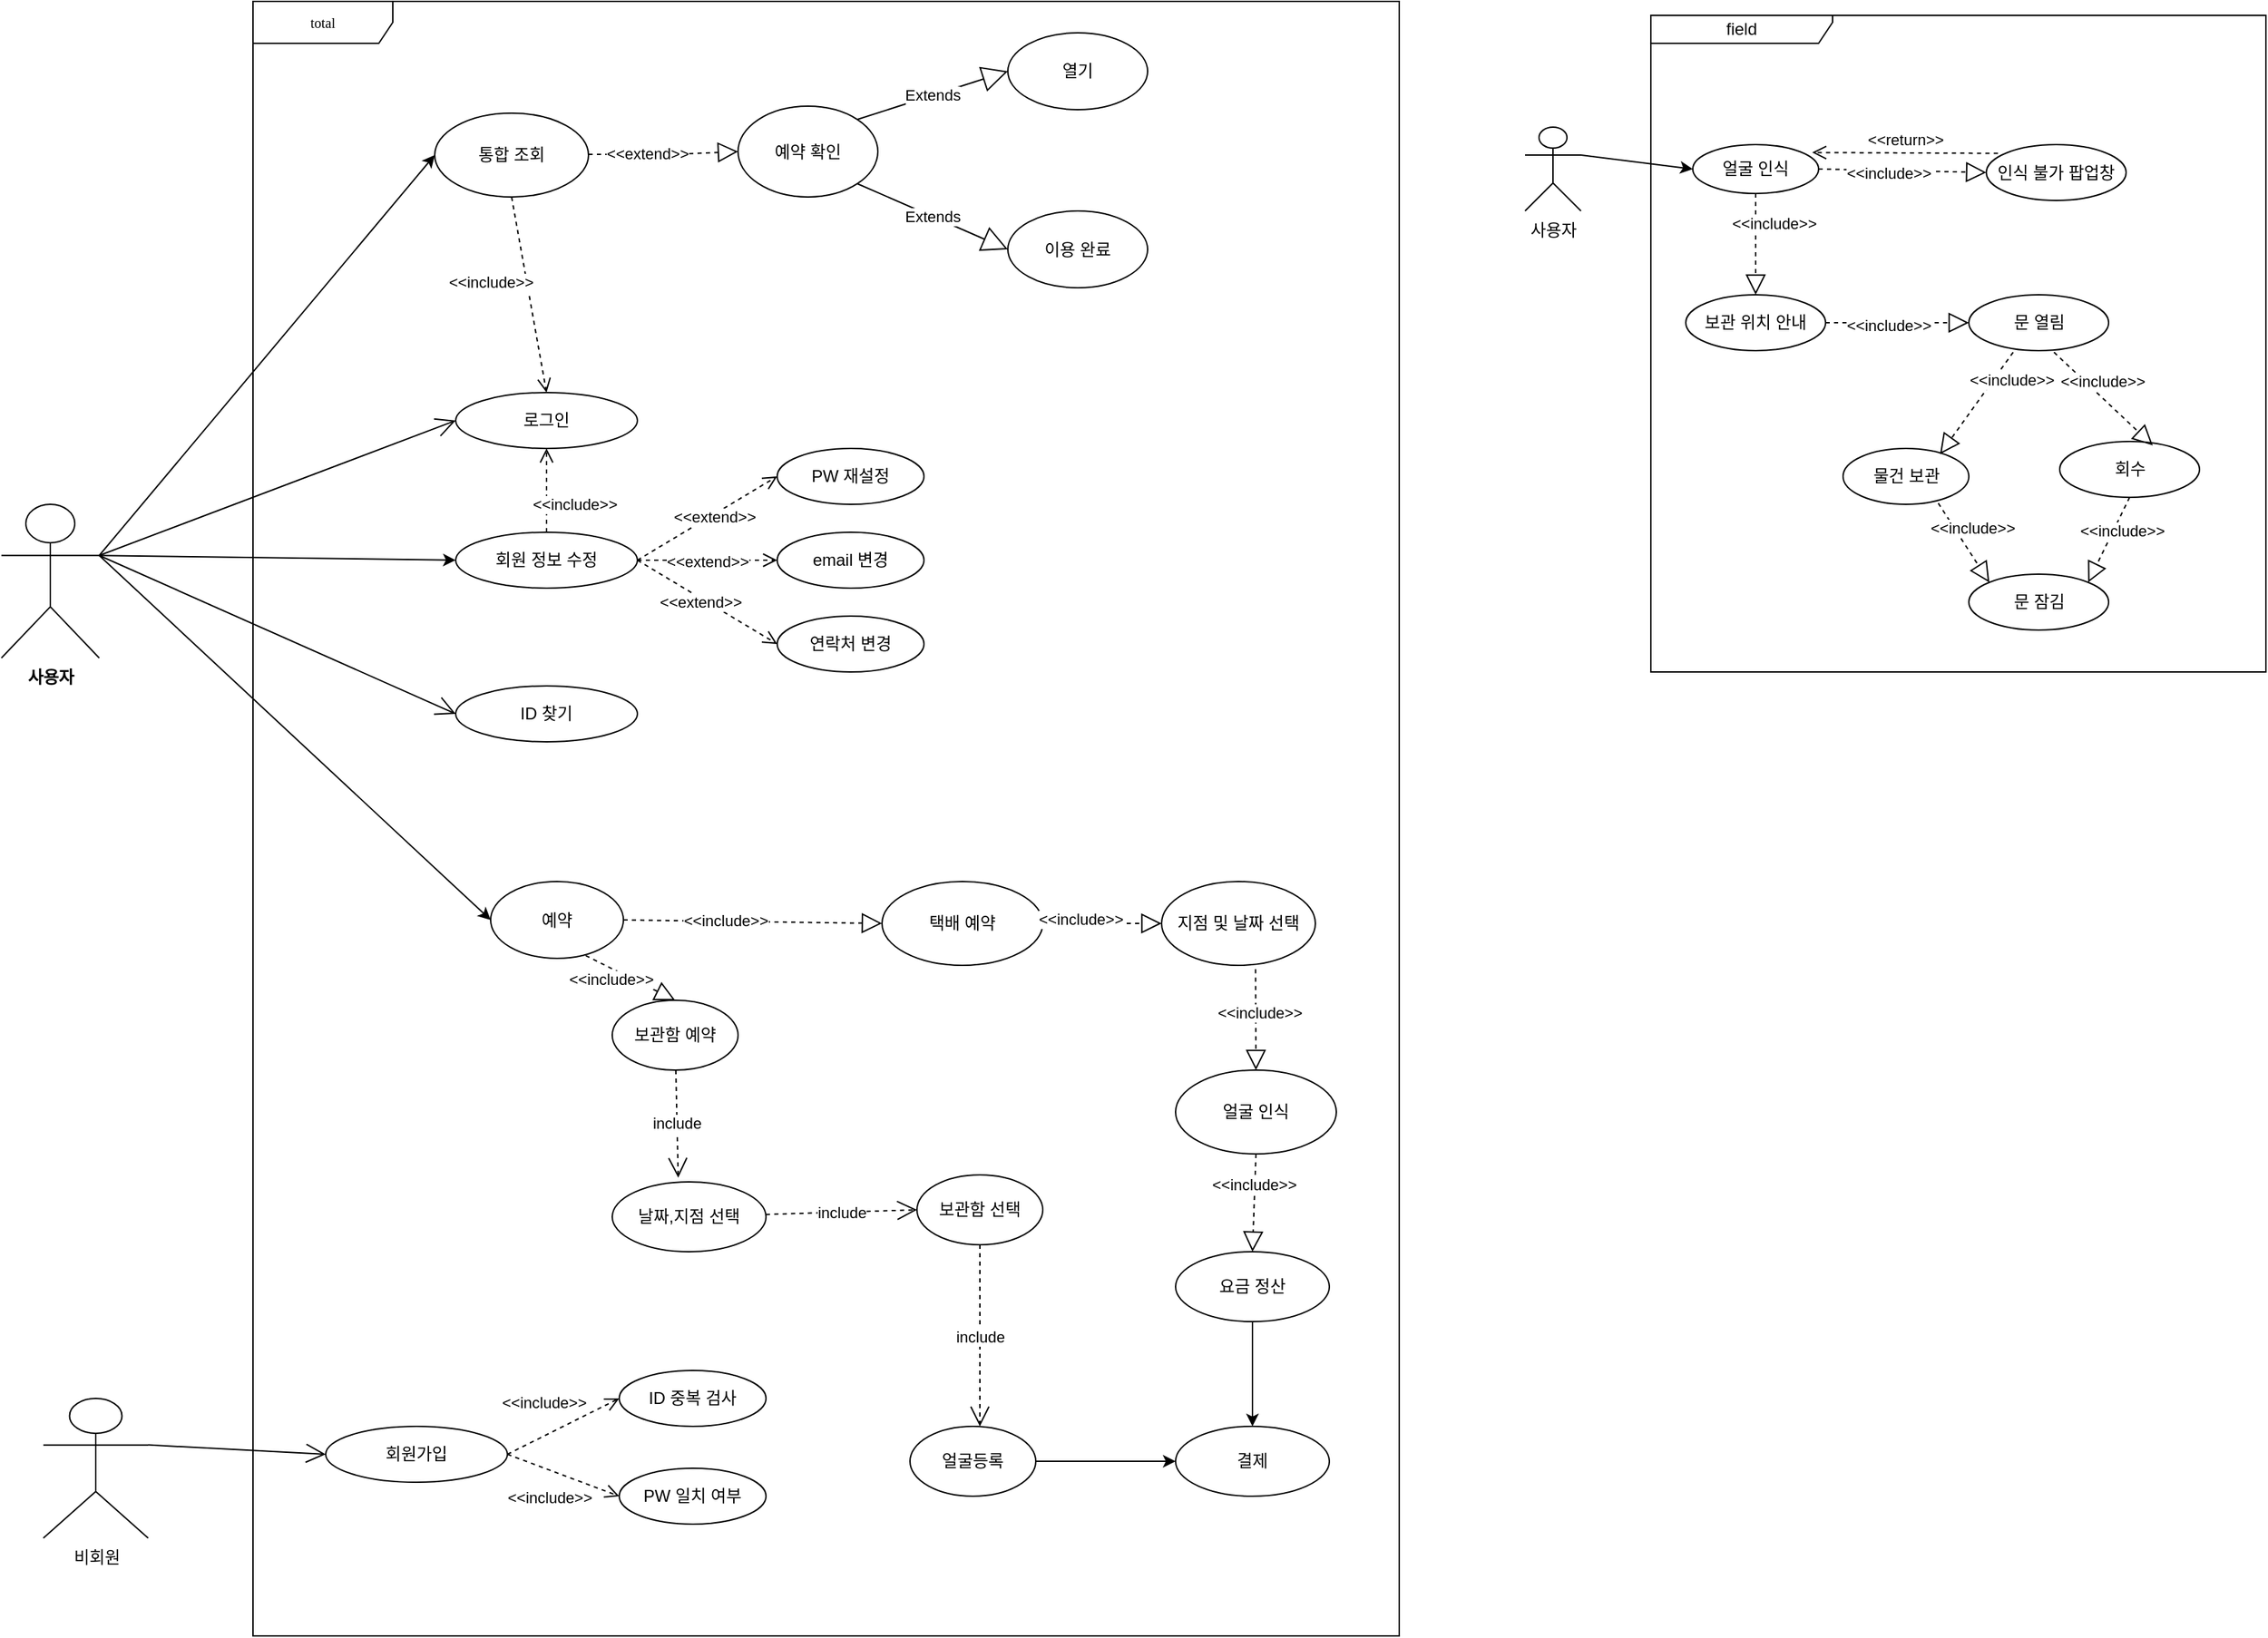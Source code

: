 <mxfile version="24.7.5">
  <diagram name="페이지-1" id="S3CkIOjQWecWKmC-TiUt">
    <mxGraphModel grid="1" page="1" gridSize="10" guides="1" tooltips="1" connect="1" arrows="1" fold="1" pageScale="1" pageWidth="827" pageHeight="1169" math="0" shadow="0">
      <root>
        <mxCell id="0" />
        <mxCell id="1" parent="0" />
        <UserObject label="total" link="&#xa;&lt;table data-sheets-baot=&quot;1&quot; data-sheets-root=&quot;1&quot; style=&quot;table-layout:fixed;font-size:10pt;font-family:Arial;width:0px;border-collapse:collapse;border:none&quot; border=&quot;1&quot; dir=&quot;ltr&quot; cellpadding=&quot;0&quot; cellspacing=&quot;0&quot; xmlns=&quot;http://www.w3.org/1999/xhtml&quot;&gt;&lt;colgroup&gt;&lt;col width=&quot;127&quot;&gt;&lt;col width=&quot;487&quot;&gt;&lt;/colgroup&gt;&lt;tbody&gt;&lt;tr style=&quot;height:21px;&quot;&gt;&lt;td style=&quot;overflow:hidden;padding:2px 3px 2px 3px;vertical-align:bottom;font-weight:bold;text-align:center;&quot;&gt;택배 예약&lt;/td&gt;&lt;td style=&quot;overflow:hidden;padding:2px 3px 2px 3px;vertical-align:bottom;font-weight:bold;text-align:center;&quot;&gt;택배를 예약할 수 있어야 한다.&lt;/td&gt;&lt;/tr&gt;&lt;/tbody&gt;&lt;/table&gt;&#xa;&#xa;" id="80gCG8L6xaOorSq-Qai8-1">
          <mxCell style="shape=umlFrame;whiteSpace=wrap;html=1;rounded=0;shadow=0;comic=0;labelBackgroundColor=none;strokeWidth=1;fontFamily=Verdana;fontSize=10;align=center;width=100;height=30;" vertex="1" parent="1">
            <mxGeometry x="-670" y="-310" width="820" height="1170" as="geometry" />
          </mxCell>
        </UserObject>
        <mxCell id="80gCG8L6xaOorSq-Qai8-2" value="사용자" style="shape=umlActor;verticalLabelPosition=bottom;verticalAlign=top;html=1;outlineConnect=0;fontStyle=1" vertex="1" parent="1">
          <mxGeometry x="-850" y="50" width="70" height="110" as="geometry" />
        </mxCell>
        <mxCell id="80gCG8L6xaOorSq-Qai8-5" value="택배 예약" style="ellipse;whiteSpace=wrap;html=1;" vertex="1" parent="1">
          <mxGeometry x="-220" y="320" width="115" height="60" as="geometry" />
        </mxCell>
        <mxCell id="80gCG8L6xaOorSq-Qai8-6" value="통합 조회" style="ellipse;whiteSpace=wrap;html=1;" vertex="1" parent="1">
          <mxGeometry x="-540" y="-230" width="110" height="60" as="geometry" />
        </mxCell>
        <mxCell id="80gCG8L6xaOorSq-Qai8-7" value="" style="endArrow=block;dashed=1;endFill=0;endSize=12;html=1;rounded=0;entryX=0;entryY=0.5;entryDx=0;entryDy=0;" edge="1" parent="1" target="80gCG8L6xaOorSq-Qai8-41">
          <mxGeometry width="160" relative="1" as="geometry">
            <mxPoint x="-430" y="-200.5" as="sourcePoint" />
            <mxPoint x="-320" y="-200.5" as="targetPoint" />
            <Array as="points">
              <mxPoint x="-370" y="-200.5" />
            </Array>
          </mxGeometry>
        </mxCell>
        <mxCell id="80gCG8L6xaOorSq-Qai8-8" value="&amp;lt;&amp;lt;extend&amp;gt;&amp;gt;" style="edgeLabel;html=1;align=center;verticalAlign=middle;resizable=0;points=[];" vertex="1" connectable="0" parent="80gCG8L6xaOorSq-Qai8-7">
          <mxGeometry x="0.047" y="1" relative="1" as="geometry">
            <mxPoint x="-14" as="offset" />
          </mxGeometry>
        </mxCell>
        <mxCell id="80gCG8L6xaOorSq-Qai8-9" value="지점 및 날짜 선택" style="ellipse;whiteSpace=wrap;html=1;" vertex="1" parent="1">
          <mxGeometry x="-20" y="320" width="110" height="60" as="geometry" />
        </mxCell>
        <mxCell id="80gCG8L6xaOorSq-Qai8-11" value="요금 정산" style="ellipse;whiteSpace=wrap;html=1;" vertex="1" parent="1">
          <mxGeometry x="-10" y="585" width="110" height="50" as="geometry" />
        </mxCell>
        <mxCell id="80gCG8L6xaOorSq-Qai8-12" value="결제" style="ellipse;whiteSpace=wrap;html=1;" vertex="1" parent="1">
          <mxGeometry x="-10" y="710" width="110" height="50" as="geometry" />
        </mxCell>
        <mxCell id="80gCG8L6xaOorSq-Qai8-13" value="" style="endArrow=classic;html=1;rounded=0;entryX=0;entryY=0.5;entryDx=0;entryDy=0;exitX=1;exitY=0.333;exitDx=0;exitDy=0;exitPerimeter=0;" edge="1" parent="1" source="80gCG8L6xaOorSq-Qai8-2" target="80gCG8L6xaOorSq-Qai8-6">
          <mxGeometry width="50" height="50" relative="1" as="geometry">
            <mxPoint x="-750" y="110" as="sourcePoint" />
            <mxPoint x="-570" y="180" as="targetPoint" />
          </mxGeometry>
        </mxCell>
        <mxCell id="80gCG8L6xaOorSq-Qai8-14" value="" style="endArrow=classic;html=1;rounded=0;entryX=0;entryY=0.5;entryDx=0;entryDy=0;exitX=1;exitY=0.333;exitDx=0;exitDy=0;exitPerimeter=0;" edge="1" parent="1" source="80gCG8L6xaOorSq-Qai8-2" target="80gCG8L6xaOorSq-Qai8-120">
          <mxGeometry width="50" height="50" relative="1" as="geometry">
            <mxPoint x="-740" y="140" as="sourcePoint" />
            <mxPoint x="-230" y="220" as="targetPoint" />
          </mxGeometry>
        </mxCell>
        <mxCell id="80gCG8L6xaOorSq-Qai8-15" value="" style="endArrow=classic;html=1;rounded=0;entryX=0;entryY=0.5;entryDx=0;entryDy=0;exitX=1;exitY=0.333;exitDx=0;exitDy=0;exitPerimeter=0;" edge="1" parent="1" source="80gCG8L6xaOorSq-Qai8-2" target="80gCG8L6xaOorSq-Qai8-100">
          <mxGeometry width="50" height="50" relative="1" as="geometry">
            <mxPoint x="-760" y="70" as="sourcePoint" />
            <mxPoint x="-750" y="653.33" as="targetPoint" />
          </mxGeometry>
        </mxCell>
        <mxCell id="80gCG8L6xaOorSq-Qai8-16" value="" style="endArrow=block;dashed=1;endFill=0;endSize=12;html=1;rounded=0;exitX=1;exitY=0.5;exitDx=0;exitDy=0;entryX=0;entryY=0.5;entryDx=0;entryDy=0;" edge="1" parent="1" source="80gCG8L6xaOorSq-Qai8-5" target="80gCG8L6xaOorSq-Qai8-9">
          <mxGeometry width="160" relative="1" as="geometry">
            <mxPoint x="60" y="460" as="sourcePoint" />
            <mxPoint x="220" y="460" as="targetPoint" />
          </mxGeometry>
        </mxCell>
        <mxCell id="80gCG8L6xaOorSq-Qai8-17" value="&amp;lt;&amp;lt;include&amp;gt;&amp;gt;" style="edgeLabel;html=1;align=center;verticalAlign=middle;resizable=0;points=[];" vertex="1" connectable="0" parent="80gCG8L6xaOorSq-Qai8-16">
          <mxGeometry x="-0.382" y="3" relative="1" as="geometry">
            <mxPoint as="offset" />
          </mxGeometry>
        </mxCell>
        <mxCell id="80gCG8L6xaOorSq-Qai8-22" value="" style="endArrow=block;dashed=1;endFill=0;endSize=12;html=1;rounded=0;exitX=0.611;exitY=1.046;exitDx=0;exitDy=0;exitPerimeter=0;" edge="1" parent="1" source="80gCG8L6xaOorSq-Qai8-9" target="80gCG8L6xaOorSq-Qai8-29">
          <mxGeometry width="160" relative="1" as="geometry">
            <mxPoint x="60" y="490" as="sourcePoint" />
            <mxPoint x="130" y="450" as="targetPoint" />
          </mxGeometry>
        </mxCell>
        <mxCell id="80gCG8L6xaOorSq-Qai8-23" value="&amp;lt;&amp;lt;include&amp;gt;&amp;gt;" style="edgeLabel;html=1;align=center;verticalAlign=middle;resizable=0;points=[];" vertex="1" connectable="0" parent="80gCG8L6xaOorSq-Qai8-22">
          <mxGeometry x="-0.152" y="2" relative="1" as="geometry">
            <mxPoint as="offset" />
          </mxGeometry>
        </mxCell>
        <mxCell id="80gCG8L6xaOorSq-Qai8-29" value="얼굴 인식" style="ellipse;whiteSpace=wrap;html=1;" vertex="1" parent="1">
          <mxGeometry x="-10" y="455" width="115" height="60" as="geometry" />
        </mxCell>
        <mxCell id="80gCG8L6xaOorSq-Qai8-32" value="" style="endArrow=block;dashed=1;endFill=0;endSize=12;html=1;rounded=0;entryX=0.5;entryY=0;entryDx=0;entryDy=0;exitX=0.5;exitY=1;exitDx=0;exitDy=0;" edge="1" parent="1" source="80gCG8L6xaOorSq-Qai8-29" target="80gCG8L6xaOorSq-Qai8-11">
          <mxGeometry width="160" relative="1" as="geometry">
            <mxPoint x="140" y="510" as="sourcePoint" />
            <mxPoint x="29.62" y="610" as="targetPoint" />
          </mxGeometry>
        </mxCell>
        <mxCell id="80gCG8L6xaOorSq-Qai8-33" value="&amp;lt;&amp;lt;include&amp;gt;&amp;gt;" style="edgeLabel;html=1;align=center;verticalAlign=middle;resizable=0;points=[];" connectable="0" vertex="1" parent="80gCG8L6xaOorSq-Qai8-32">
          <mxGeometry x="-0.389" y="-1" relative="1" as="geometry">
            <mxPoint as="offset" />
          </mxGeometry>
        </mxCell>
        <mxCell id="80gCG8L6xaOorSq-Qai8-36" value="보관함 예약" style="ellipse;whiteSpace=wrap;html=1;" vertex="1" parent="1">
          <mxGeometry x="-413.0" y="405" width="90" height="50" as="geometry" />
        </mxCell>
        <mxCell id="80gCG8L6xaOorSq-Qai8-37" value="얼굴등록" style="ellipse;whiteSpace=wrap;html=1;" vertex="1" parent="1">
          <mxGeometry x="-200" y="710" width="90" height="50" as="geometry" />
        </mxCell>
        <mxCell id="80gCG8L6xaOorSq-Qai8-38" value="include" style="endArrow=open;endSize=12;dashed=1;html=1;rounded=0;entryX=0.429;entryY=-0.06;entryDx=0;entryDy=0;entryPerimeter=0;" edge="1" parent="1" source="80gCG8L6xaOorSq-Qai8-36" target="80gCG8L6xaOorSq-Qai8-44">
          <mxGeometry width="160" relative="1" as="geometry">
            <mxPoint x="-403.18" y="579.822" as="sourcePoint" />
            <mxPoint x="-510" y="550" as="targetPoint" />
          </mxGeometry>
        </mxCell>
        <mxCell id="80gCG8L6xaOorSq-Qai8-39" value="보관함 선택" style="ellipse;whiteSpace=wrap;html=1;" vertex="1" parent="1">
          <mxGeometry x="-195" y="530" width="90" height="50" as="geometry" />
        </mxCell>
        <mxCell id="80gCG8L6xaOorSq-Qai8-41" value="예약 확인" style="ellipse;whiteSpace=wrap;html=1;" vertex="1" parent="1">
          <mxGeometry x="-323" y="-235" width="100" height="65" as="geometry" />
        </mxCell>
        <mxCell id="80gCG8L6xaOorSq-Qai8-42" value="열기" style="ellipse;whiteSpace=wrap;html=1;" vertex="1" parent="1">
          <mxGeometry x="-130" y="-287.5" width="100" height="55" as="geometry" />
        </mxCell>
        <mxCell id="80gCG8L6xaOorSq-Qai8-43" value="이용 완료" style="ellipse;whiteSpace=wrap;html=1;" vertex="1" parent="1">
          <mxGeometry x="-130" y="-160" width="100" height="55" as="geometry" />
        </mxCell>
        <mxCell id="80gCG8L6xaOorSq-Qai8-44" value="날짜,지점 선택" style="ellipse;whiteSpace=wrap;html=1;" vertex="1" parent="1">
          <mxGeometry x="-413" y="535" width="110" height="50" as="geometry" />
        </mxCell>
        <mxCell id="80gCG8L6xaOorSq-Qai8-45" value="Extends" style="endArrow=block;endSize=16;endFill=0;html=1;rounded=0;exitX=1;exitY=0;exitDx=0;exitDy=0;entryX=0;entryY=0.5;entryDx=0;entryDy=0;" edge="1" parent="1" source="80gCG8L6xaOorSq-Qai8-41" target="80gCG8L6xaOorSq-Qai8-42">
          <mxGeometry width="160" relative="1" as="geometry">
            <mxPoint x="-113" y="-245.09" as="sourcePoint" />
            <mxPoint x="47" y="-190.09" as="targetPoint" />
          </mxGeometry>
        </mxCell>
        <mxCell id="80gCG8L6xaOorSq-Qai8-46" value="Extends" style="endArrow=block;endSize=16;endFill=0;html=1;rounded=0;exitX=1;exitY=1;exitDx=0;exitDy=0;entryX=0;entryY=0.5;entryDx=0;entryDy=0;" edge="1" parent="1" source="80gCG8L6xaOorSq-Qai8-41" target="80gCG8L6xaOorSq-Qai8-43">
          <mxGeometry width="160" relative="1" as="geometry">
            <mxPoint x="-113" y="-245.09" as="sourcePoint" />
            <mxPoint x="-151.5" y="-134.905" as="targetPoint" />
          </mxGeometry>
        </mxCell>
        <mxCell id="80gCG8L6xaOorSq-Qai8-47" value="include" style="endArrow=open;endSize=12;dashed=1;html=1;rounded=0;entryX=0;entryY=0.5;entryDx=0;entryDy=0;" edge="1" parent="1" source="80gCG8L6xaOorSq-Qai8-44" target="80gCG8L6xaOorSq-Qai8-39">
          <mxGeometry width="160" relative="1" as="geometry">
            <mxPoint x="-470" y="600" as="sourcePoint" />
            <mxPoint x="-200" y="550" as="targetPoint" />
          </mxGeometry>
        </mxCell>
        <mxCell id="80gCG8L6xaOorSq-Qai8-48" value="include" style="endArrow=open;endSize=12;dashed=1;html=1;rounded=0;exitX=0.5;exitY=1;exitDx=0;exitDy=0;" edge="1" parent="1" source="80gCG8L6xaOorSq-Qai8-39">
          <mxGeometry x="0.009" width="160" relative="1" as="geometry">
            <mxPoint x="-229" y="635" as="sourcePoint" />
            <mxPoint x="-150" y="710" as="targetPoint" />
            <mxPoint as="offset" />
          </mxGeometry>
        </mxCell>
        <mxCell id="80gCG8L6xaOorSq-Qai8-51" value="field" style="shape=umlFrame;whiteSpace=wrap;html=1;pointerEvents=0;width=130;height=20;" vertex="1" parent="1">
          <mxGeometry x="330" y="-300" width="440" height="470" as="geometry" />
        </mxCell>
        <mxCell id="80gCG8L6xaOorSq-Qai8-52" value="사용자" style="shape=umlActor;verticalLabelPosition=bottom;verticalAlign=top;html=1;" vertex="1" parent="1">
          <mxGeometry x="240" y="-220" width="40" height="60" as="geometry" />
        </mxCell>
        <mxCell id="80gCG8L6xaOorSq-Qai8-53" value="얼굴 인식" style="ellipse;whiteSpace=wrap;html=1;" vertex="1" parent="1">
          <mxGeometry x="360" y="-207.5" width="90" height="35" as="geometry" />
        </mxCell>
        <mxCell id="80gCG8L6xaOorSq-Qai8-54" value="인식 불가 팝업창" style="ellipse;whiteSpace=wrap;html=1;" vertex="1" parent="1">
          <mxGeometry x="570" y="-207.5" width="100" height="40" as="geometry" />
        </mxCell>
        <mxCell id="80gCG8L6xaOorSq-Qai8-55" value="문 열림" style="ellipse;whiteSpace=wrap;html=1;" vertex="1" parent="1">
          <mxGeometry x="557.5" y="-100" width="100" height="40" as="geometry" />
        </mxCell>
        <mxCell id="80gCG8L6xaOorSq-Qai8-56" value="문 잠김" style="ellipse;whiteSpace=wrap;html=1;" vertex="1" parent="1">
          <mxGeometry x="557.5" y="100" width="100" height="40" as="geometry" />
        </mxCell>
        <mxCell id="80gCG8L6xaOorSq-Qai8-57" value="회수" style="ellipse;whiteSpace=wrap;html=1;" vertex="1" parent="1">
          <mxGeometry x="622.5" y="5" width="100" height="40" as="geometry" />
        </mxCell>
        <mxCell id="80gCG8L6xaOorSq-Qai8-58" value="보관 위치 안내" style="ellipse;whiteSpace=wrap;html=1;" vertex="1" parent="1">
          <mxGeometry x="355" y="-100" width="100" height="40" as="geometry" />
        </mxCell>
        <mxCell id="80gCG8L6xaOorSq-Qai8-59" value="" style="endArrow=block;dashed=1;endFill=0;endSize=12;html=1;rounded=0;exitX=1;exitY=0.5;exitDx=0;exitDy=0;entryX=0;entryY=0.5;entryDx=0;entryDy=0;" edge="1" parent="1" source="80gCG8L6xaOorSq-Qai8-53" target="80gCG8L6xaOorSq-Qai8-54">
          <mxGeometry width="160" relative="1" as="geometry">
            <mxPoint x="430" y="-60" as="sourcePoint" />
            <mxPoint x="590" y="-60" as="targetPoint" />
          </mxGeometry>
        </mxCell>
        <mxCell id="80gCG8L6xaOorSq-Qai8-60" value="&amp;lt;&amp;lt;include&amp;gt;&amp;gt;" style="edgeLabel;html=1;align=center;verticalAlign=middle;resizable=0;points=[];" connectable="0" vertex="1" parent="80gCG8L6xaOorSq-Qai8-59">
          <mxGeometry x="-0.418" y="-2" relative="1" as="geometry">
            <mxPoint x="15" as="offset" />
          </mxGeometry>
        </mxCell>
        <mxCell id="80gCG8L6xaOorSq-Qai8-61" value="&amp;lt;&amp;lt;return&amp;gt;&amp;gt;" style="html=1;verticalAlign=bottom;endArrow=open;dashed=1;endSize=8;curved=0;rounded=0;entryX=0.949;entryY=0.162;entryDx=0;entryDy=0;entryPerimeter=0;exitX=0.083;exitY=0.157;exitDx=0;exitDy=0;exitPerimeter=0;" edge="1" parent="1" source="80gCG8L6xaOorSq-Qai8-54" target="80gCG8L6xaOorSq-Qai8-53">
          <mxGeometry x="-0.004" relative="1" as="geometry">
            <mxPoint x="580" y="-206" as="sourcePoint" />
            <mxPoint x="470" y="-60" as="targetPoint" />
            <mxPoint as="offset" />
          </mxGeometry>
        </mxCell>
        <mxCell id="80gCG8L6xaOorSq-Qai8-62" value="" style="endArrow=block;dashed=1;endFill=0;endSize=12;html=1;rounded=0;exitX=0.5;exitY=1;exitDx=0;exitDy=0;entryX=0.5;entryY=0;entryDx=0;entryDy=0;" edge="1" parent="1" source="80gCG8L6xaOorSq-Qai8-53" target="80gCG8L6xaOorSq-Qai8-58">
          <mxGeometry width="160" relative="1" as="geometry">
            <mxPoint x="460" y="-180" as="sourcePoint" />
            <mxPoint x="580" y="-177" as="targetPoint" />
          </mxGeometry>
        </mxCell>
        <mxCell id="80gCG8L6xaOorSq-Qai8-63" value="&amp;lt;&amp;lt;include&amp;gt;&amp;gt;" style="edgeLabel;html=1;align=center;verticalAlign=middle;resizable=0;points=[];" connectable="0" vertex="1" parent="80gCG8L6xaOorSq-Qai8-62">
          <mxGeometry x="-0.418" y="-2" relative="1" as="geometry">
            <mxPoint x="15" as="offset" />
          </mxGeometry>
        </mxCell>
        <mxCell id="80gCG8L6xaOorSq-Qai8-64" value="" style="endArrow=block;dashed=1;endFill=0;endSize=12;html=1;rounded=0;exitX=1;exitY=0.5;exitDx=0;exitDy=0;entryX=0;entryY=0.5;entryDx=0;entryDy=0;" edge="1" parent="1" source="80gCG8L6xaOorSq-Qai8-58" target="80gCG8L6xaOorSq-Qai8-55">
          <mxGeometry width="160" relative="1" as="geometry">
            <mxPoint x="470" y="-170" as="sourcePoint" />
            <mxPoint x="590" y="-167" as="targetPoint" />
          </mxGeometry>
        </mxCell>
        <mxCell id="80gCG8L6xaOorSq-Qai8-65" value="&amp;lt;&amp;lt;include&amp;gt;&amp;gt;" style="edgeLabel;html=1;align=center;verticalAlign=middle;resizable=0;points=[];" connectable="0" vertex="1" parent="80gCG8L6xaOorSq-Qai8-64">
          <mxGeometry x="-0.418" y="-2" relative="1" as="geometry">
            <mxPoint x="15" as="offset" />
          </mxGeometry>
        </mxCell>
        <mxCell id="80gCG8L6xaOorSq-Qai8-66" value="" style="endArrow=block;dashed=1;endFill=0;endSize=12;html=1;rounded=0;entryX=0.666;entryY=0.071;entryDx=0;entryDy=0;exitX=0.609;exitY=1.029;exitDx=0;exitDy=0;entryPerimeter=0;exitPerimeter=0;" edge="1" parent="1" source="80gCG8L6xaOorSq-Qai8-55" target="80gCG8L6xaOorSq-Qai8-57">
          <mxGeometry width="160" relative="1" as="geometry">
            <mxPoint x="612.5" y="-50" as="sourcePoint" />
            <mxPoint x="600" y="-157" as="targetPoint" />
          </mxGeometry>
        </mxCell>
        <mxCell id="80gCG8L6xaOorSq-Qai8-67" value="&amp;lt;&amp;lt;include&amp;gt;&amp;gt;" style="edgeLabel;html=1;align=center;verticalAlign=middle;resizable=0;points=[];" connectable="0" vertex="1" parent="80gCG8L6xaOorSq-Qai8-66">
          <mxGeometry x="-0.418" y="-2" relative="1" as="geometry">
            <mxPoint x="15" as="offset" />
          </mxGeometry>
        </mxCell>
        <mxCell id="80gCG8L6xaOorSq-Qai8-68" value="" style="endArrow=block;dashed=1;endFill=0;endSize=12;html=1;rounded=0;exitX=0.5;exitY=1;exitDx=0;exitDy=0;entryX=1;entryY=0;entryDx=0;entryDy=0;" edge="1" parent="1" source="80gCG8L6xaOorSq-Qai8-57" target="80gCG8L6xaOorSq-Qai8-56">
          <mxGeometry width="160" relative="1" as="geometry">
            <mxPoint x="490" y="-150" as="sourcePoint" />
            <mxPoint x="610" y="-147" as="targetPoint" />
          </mxGeometry>
        </mxCell>
        <mxCell id="80gCG8L6xaOorSq-Qai8-69" value="&amp;lt;&amp;lt;include&amp;gt;&amp;gt;" style="edgeLabel;html=1;align=center;verticalAlign=middle;resizable=0;points=[];" connectable="0" vertex="1" parent="80gCG8L6xaOorSq-Qai8-68">
          <mxGeometry x="-0.418" y="-2" relative="1" as="geometry">
            <mxPoint x="5" y="7" as="offset" />
          </mxGeometry>
        </mxCell>
        <mxCell id="80gCG8L6xaOorSq-Qai8-70" value="" style="endArrow=classic;html=1;rounded=0;exitX=1;exitY=0.333;exitDx=0;exitDy=0;exitPerimeter=0;entryX=0;entryY=0.5;entryDx=0;entryDy=0;" edge="1" parent="1" source="80gCG8L6xaOorSq-Qai8-52" target="80gCG8L6xaOorSq-Qai8-53">
          <mxGeometry width="50" height="50" relative="1" as="geometry">
            <mxPoint x="580" y="20" as="sourcePoint" />
            <mxPoint x="630" y="-30" as="targetPoint" />
          </mxGeometry>
        </mxCell>
        <mxCell id="80gCG8L6xaOorSq-Qai8-91" value="비회원" style="shape=umlActor;verticalLabelPosition=bottom;verticalAlign=top;html=1;" vertex="1" parent="1">
          <mxGeometry x="-820" y="690" width="75" height="100" as="geometry" />
        </mxCell>
        <mxCell id="80gCG8L6xaOorSq-Qai8-93" value="회원가입" style="ellipse;whiteSpace=wrap;html=1;" vertex="1" parent="1">
          <mxGeometry x="-618" y="710" width="130" height="40" as="geometry" />
        </mxCell>
        <mxCell id="80gCG8L6xaOorSq-Qai8-94" value="ID 중복 검사" style="ellipse;whiteSpace=wrap;html=1;" vertex="1" parent="1">
          <mxGeometry x="-408" y="670" width="105" height="40" as="geometry" />
        </mxCell>
        <mxCell id="80gCG8L6xaOorSq-Qai8-95" value="PW 일치 여부" style="ellipse;whiteSpace=wrap;html=1;" vertex="1" parent="1">
          <mxGeometry x="-408" y="740" width="105" height="40" as="geometry" />
        </mxCell>
        <mxCell id="80gCG8L6xaOorSq-Qai8-96" value="&amp;lt;&amp;lt;include&amp;gt;&amp;gt;" style="html=1;verticalAlign=bottom;endArrow=open;dashed=1;endSize=8;curved=0;rounded=0;exitX=1;exitY=0.5;exitDx=0;exitDy=0;entryX=0;entryY=0.5;entryDx=0;entryDy=0;" edge="1" parent="1" source="80gCG8L6xaOorSq-Qai8-93" target="80gCG8L6xaOorSq-Qai8-94">
          <mxGeometry x="-0.2" y="13" relative="1" as="geometry">
            <mxPoint x="-388" y="850" as="sourcePoint" />
            <mxPoint x="-468" y="850" as="targetPoint" />
            <mxPoint as="offset" />
          </mxGeometry>
        </mxCell>
        <mxCell id="80gCG8L6xaOorSq-Qai8-97" value="&amp;lt;&amp;lt;include&amp;gt;&amp;gt;" style="html=1;verticalAlign=bottom;endArrow=open;dashed=1;endSize=8;curved=0;rounded=0;exitX=1;exitY=0.5;exitDx=0;exitDy=0;entryX=0;entryY=0.5;entryDx=0;entryDy=0;" edge="1" parent="1" source="80gCG8L6xaOorSq-Qai8-93">
          <mxGeometry x="-0.014" y="-27" relative="1" as="geometry">
            <mxPoint x="-488" y="800" as="sourcePoint" />
            <mxPoint x="-408" y="760" as="targetPoint" />
            <mxPoint as="offset" />
          </mxGeometry>
        </mxCell>
        <mxCell id="80gCG8L6xaOorSq-Qai8-100" value="회원 정보 수정" style="ellipse;whiteSpace=wrap;html=1;" vertex="1" parent="1">
          <mxGeometry x="-525" y="70" width="130" height="40" as="geometry" />
        </mxCell>
        <mxCell id="80gCG8L6xaOorSq-Qai8-102" value="ID 찾기" style="ellipse;whiteSpace=wrap;html=1;" vertex="1" parent="1">
          <mxGeometry x="-525" y="180" width="130" height="40" as="geometry" />
        </mxCell>
        <mxCell id="80gCG8L6xaOorSq-Qai8-103" value="PW 재설정" style="ellipse;whiteSpace=wrap;html=1;" vertex="1" parent="1">
          <mxGeometry x="-295" y="10" width="105" height="40" as="geometry" />
        </mxCell>
        <mxCell id="80gCG8L6xaOorSq-Qai8-104" value="&amp;lt;&amp;lt;extend&amp;gt;&amp;gt;" style="html=1;verticalAlign=bottom;endArrow=open;dashed=1;endSize=8;curved=0;rounded=0;exitX=1;exitY=0.5;exitDx=0;exitDy=0;entryX=0;entryY=0.5;entryDx=0;entryDy=0;" edge="1" parent="1" source="80gCG8L6xaOorSq-Qai8-100" target="80gCG8L6xaOorSq-Qai8-103">
          <mxGeometry y="-10" relative="1" as="geometry">
            <mxPoint x="-385" y="100" as="sourcePoint" />
            <mxPoint x="-305" y="40" as="targetPoint" />
            <mxPoint as="offset" />
          </mxGeometry>
        </mxCell>
        <mxCell id="80gCG8L6xaOorSq-Qai8-105" value="email 변경" style="ellipse;whiteSpace=wrap;html=1;" vertex="1" parent="1">
          <mxGeometry x="-295" y="70" width="105" height="40" as="geometry" />
        </mxCell>
        <mxCell id="80gCG8L6xaOorSq-Qai8-106" value="&amp;lt;&amp;lt;extend&amp;gt;&amp;gt;" style="html=1;verticalAlign=bottom;endArrow=open;dashed=1;endSize=8;curved=0;rounded=0;entryX=0;entryY=0.5;entryDx=0;entryDy=0;" edge="1" parent="1" target="80gCG8L6xaOorSq-Qai8-105">
          <mxGeometry y="-10" relative="1" as="geometry">
            <mxPoint x="-395" y="90" as="sourcePoint" />
            <mxPoint x="-305" y="90" as="targetPoint" />
            <mxPoint as="offset" />
          </mxGeometry>
        </mxCell>
        <mxCell id="80gCG8L6xaOorSq-Qai8-107" value="연락처 변경" style="ellipse;whiteSpace=wrap;html=1;" vertex="1" parent="1">
          <mxGeometry x="-295" y="130" width="105" height="40" as="geometry" />
        </mxCell>
        <mxCell id="80gCG8L6xaOorSq-Qai8-108" value="&amp;lt;&amp;lt;extend&amp;gt;&amp;gt;" style="html=1;verticalAlign=bottom;endArrow=open;dashed=1;endSize=8;curved=0;rounded=0;entryX=0;entryY=0.5;entryDx=0;entryDy=0;exitX=1;exitY=0.5;exitDx=0;exitDy=0;" edge="1" parent="1" source="80gCG8L6xaOorSq-Qai8-100" target="80gCG8L6xaOorSq-Qai8-107">
          <mxGeometry y="-10" relative="1" as="geometry">
            <mxPoint x="-395" y="140" as="sourcePoint" />
            <mxPoint x="-305" y="140" as="targetPoint" />
            <mxPoint as="offset" />
          </mxGeometry>
        </mxCell>
        <mxCell id="80gCG8L6xaOorSq-Qai8-110" value="로그인" style="ellipse;whiteSpace=wrap;html=1;" vertex="1" parent="1">
          <mxGeometry x="-525" y="-30" width="130" height="40" as="geometry" />
        </mxCell>
        <mxCell id="80gCG8L6xaOorSq-Qai8-112" value="&amp;lt;&amp;lt;include&amp;gt;&amp;gt;" style="html=1;verticalAlign=bottom;endArrow=open;dashed=1;endSize=8;curved=0;rounded=0;entryX=0.5;entryY=1;entryDx=0;entryDy=0;exitX=0.5;exitY=0;exitDx=0;exitDy=0;" edge="1" parent="1" source="80gCG8L6xaOorSq-Qai8-100" target="80gCG8L6xaOorSq-Qai8-110">
          <mxGeometry x="-0.667" y="-20" relative="1" as="geometry">
            <mxPoint x="-465" y="70" as="sourcePoint" />
            <mxPoint x="-385" y="30" as="targetPoint" />
            <mxPoint y="-1" as="offset" />
          </mxGeometry>
        </mxCell>
        <mxCell id="80gCG8L6xaOorSq-Qai8-113" value="물건 보관" style="ellipse;whiteSpace=wrap;html=1;" vertex="1" parent="1">
          <mxGeometry x="467.5" y="10" width="90" height="40" as="geometry" />
        </mxCell>
        <mxCell id="80gCG8L6xaOorSq-Qai8-115" value="" style="endArrow=block;dashed=1;endFill=0;endSize=12;html=1;rounded=0;entryX=0.771;entryY=0.103;entryDx=0;entryDy=0;exitX=0.317;exitY=1.029;exitDx=0;exitDy=0;entryPerimeter=0;exitPerimeter=0;" edge="1" parent="1" source="80gCG8L6xaOorSq-Qai8-55" target="80gCG8L6xaOorSq-Qai8-113">
          <mxGeometry width="160" relative="1" as="geometry">
            <mxPoint x="628.5" y="-49" as="sourcePoint" />
            <mxPoint x="629.5" y="23" as="targetPoint" />
          </mxGeometry>
        </mxCell>
        <mxCell id="80gCG8L6xaOorSq-Qai8-116" value="&amp;lt;&amp;lt;include&amp;gt;&amp;gt;" style="edgeLabel;html=1;align=center;verticalAlign=middle;resizable=0;points=[];" connectable="0" vertex="1" parent="80gCG8L6xaOorSq-Qai8-115">
          <mxGeometry x="-0.418" y="-2" relative="1" as="geometry">
            <mxPoint x="15" as="offset" />
          </mxGeometry>
        </mxCell>
        <mxCell id="80gCG8L6xaOorSq-Qai8-117" value="" style="endArrow=block;dashed=1;endFill=0;endSize=12;html=1;rounded=0;entryX=0;entryY=0;entryDx=0;entryDy=0;exitX=0.757;exitY=0.98;exitDx=0;exitDy=0;exitPerimeter=0;" edge="1" parent="1" source="80gCG8L6xaOorSq-Qai8-113" target="80gCG8L6xaOorSq-Qai8-56">
          <mxGeometry width="160" relative="1" as="geometry">
            <mxPoint x="638.5" y="-39" as="sourcePoint" />
            <mxPoint x="639.5" y="33" as="targetPoint" />
          </mxGeometry>
        </mxCell>
        <mxCell id="80gCG8L6xaOorSq-Qai8-118" value="&amp;lt;&amp;lt;include&amp;gt;&amp;gt;" style="edgeLabel;html=1;align=center;verticalAlign=middle;resizable=0;points=[];" connectable="0" vertex="1" parent="80gCG8L6xaOorSq-Qai8-117">
          <mxGeometry x="-0.418" y="-2" relative="1" as="geometry">
            <mxPoint x="15" as="offset" />
          </mxGeometry>
        </mxCell>
        <mxCell id="80gCG8L6xaOorSq-Qai8-120" value="예약" style="ellipse;whiteSpace=wrap;html=1;" vertex="1" parent="1">
          <mxGeometry x="-500" y="320" width="95" height="55" as="geometry" />
        </mxCell>
        <mxCell id="80gCG8L6xaOorSq-Qai8-121" value="" style="endArrow=block;dashed=1;endFill=0;endSize=12;html=1;rounded=0;exitX=1;exitY=0.5;exitDx=0;exitDy=0;entryX=0;entryY=0.5;entryDx=0;entryDy=0;" edge="1" parent="1" source="80gCG8L6xaOorSq-Qai8-120" target="80gCG8L6xaOorSq-Qai8-5">
          <mxGeometry width="160" relative="1" as="geometry">
            <mxPoint x="-155" y="360" as="sourcePoint" />
            <mxPoint x="-280" y="350" as="targetPoint" />
          </mxGeometry>
        </mxCell>
        <mxCell id="80gCG8L6xaOorSq-Qai8-122" value="&amp;lt;&amp;lt;include&amp;gt;&amp;gt;" style="edgeLabel;html=1;align=center;verticalAlign=middle;resizable=0;points=[];" connectable="0" vertex="1" parent="80gCG8L6xaOorSq-Qai8-121">
          <mxGeometry x="-0.382" y="3" relative="1" as="geometry">
            <mxPoint x="16" y="2" as="offset" />
          </mxGeometry>
        </mxCell>
        <mxCell id="80gCG8L6xaOorSq-Qai8-123" value="" style="endArrow=block;dashed=1;endFill=0;endSize=12;html=1;rounded=0;entryX=0.5;entryY=0;entryDx=0;entryDy=0;exitX=0.716;exitY=0.964;exitDx=0;exitDy=0;exitPerimeter=0;" edge="1" parent="1" source="80gCG8L6xaOorSq-Qai8-120" target="80gCG8L6xaOorSq-Qai8-36">
          <mxGeometry width="160" relative="1" as="geometry">
            <mxPoint x="-145" y="370" as="sourcePoint" />
            <mxPoint x="65" y="370" as="targetPoint" />
          </mxGeometry>
        </mxCell>
        <mxCell id="80gCG8L6xaOorSq-Qai8-124" value="&amp;lt;&amp;lt;include&amp;gt;&amp;gt;" style="edgeLabel;html=1;align=center;verticalAlign=middle;resizable=0;points=[];" vertex="1" connectable="0" parent="80gCG8L6xaOorSq-Qai8-123">
          <mxGeometry x="-0.382" y="3" relative="1" as="geometry">
            <mxPoint x="-3" y="10" as="offset" />
          </mxGeometry>
        </mxCell>
        <mxCell id="80gCG8L6xaOorSq-Qai8-129" value="" style="endArrow=open;endFill=1;endSize=12;html=1;rounded=0;exitX=1;exitY=0.333;exitDx=0;exitDy=0;exitPerimeter=0;entryX=0;entryY=0.5;entryDx=0;entryDy=0;" edge="1" parent="1" source="80gCG8L6xaOorSq-Qai8-2" target="80gCG8L6xaOorSq-Qai8-102">
          <mxGeometry width="160" relative="1" as="geometry">
            <mxPoint x="-430" y="170" as="sourcePoint" />
            <mxPoint x="-270" y="170" as="targetPoint" />
          </mxGeometry>
        </mxCell>
        <mxCell id="80gCG8L6xaOorSq-Qai8-130" value="" style="endArrow=open;endFill=1;endSize=12;html=1;rounded=0;entryX=0;entryY=0.5;entryDx=0;entryDy=0;exitX=1;exitY=0.333;exitDx=0;exitDy=0;exitPerimeter=0;" edge="1" parent="1" source="80gCG8L6xaOorSq-Qai8-2" target="80gCG8L6xaOorSq-Qai8-110">
          <mxGeometry width="160" relative="1" as="geometry">
            <mxPoint x="-760" y="60" as="sourcePoint" />
            <mxPoint x="-270" y="170" as="targetPoint" />
          </mxGeometry>
        </mxCell>
        <mxCell id="80gCG8L6xaOorSq-Qai8-133" value="" style="endArrow=open;endFill=1;endSize=12;html=1;rounded=0;exitX=1;exitY=0.333;exitDx=0;exitDy=0;exitPerimeter=0;entryX=0;entryY=0.5;entryDx=0;entryDy=0;" edge="1" parent="1" source="80gCG8L6xaOorSq-Qai8-91" target="80gCG8L6xaOorSq-Qai8-93">
          <mxGeometry width="160" relative="1" as="geometry">
            <mxPoint x="-690" y="680" as="sourcePoint" />
            <mxPoint x="-530" y="680" as="targetPoint" />
          </mxGeometry>
        </mxCell>
        <mxCell id="80gCG8L6xaOorSq-Qai8-139" style="edgeStyle=orthogonalEdgeStyle;rounded=0;orthogonalLoop=1;jettySize=auto;html=1;exitX=0.5;exitY=1;exitDx=0;exitDy=0;" edge="1" parent="1" source="80gCG8L6xaOorSq-Qai8-39" target="80gCG8L6xaOorSq-Qai8-39">
          <mxGeometry relative="1" as="geometry" />
        </mxCell>
        <mxCell id="80gCG8L6xaOorSq-Qai8-140" value="&amp;lt;&amp;lt;include&amp;gt;&amp;gt;" style="html=1;verticalAlign=bottom;endArrow=open;dashed=1;endSize=8;curved=0;rounded=0;entryX=0.5;entryY=0;entryDx=0;entryDy=0;exitX=0.5;exitY=1;exitDx=0;exitDy=0;" edge="1" parent="1" source="80gCG8L6xaOorSq-Qai8-6" target="80gCG8L6xaOorSq-Qai8-110">
          <mxGeometry x="-0.068" y="-27" relative="1" as="geometry">
            <mxPoint x="-450" y="80" as="sourcePoint" />
            <mxPoint x="-450" y="20" as="targetPoint" />
            <mxPoint as="offset" />
          </mxGeometry>
        </mxCell>
        <mxCell id="gnb8hKjuS6fvdkscE8le-1" value="" style="endArrow=classic;html=1;rounded=0;exitX=1;exitY=0.5;exitDx=0;exitDy=0;entryX=0;entryY=0.5;entryDx=0;entryDy=0;" edge="1" parent="1" source="80gCG8L6xaOorSq-Qai8-37" target="80gCG8L6xaOorSq-Qai8-12">
          <mxGeometry width="50" height="50" relative="1" as="geometry">
            <mxPoint x="-50" y="470" as="sourcePoint" />
            <mxPoint y="420" as="targetPoint" />
          </mxGeometry>
        </mxCell>
        <mxCell id="gnb8hKjuS6fvdkscE8le-2" value="" style="endArrow=classic;html=1;rounded=0;entryX=0.5;entryY=0;entryDx=0;entryDy=0;" edge="1" parent="1" source="80gCG8L6xaOorSq-Qai8-11" target="80gCG8L6xaOorSq-Qai8-12">
          <mxGeometry width="50" height="50" relative="1" as="geometry">
            <mxPoint x="-50" y="470" as="sourcePoint" />
            <mxPoint x="50" y="700" as="targetPoint" />
          </mxGeometry>
        </mxCell>
      </root>
    </mxGraphModel>
  </diagram>
</mxfile>
